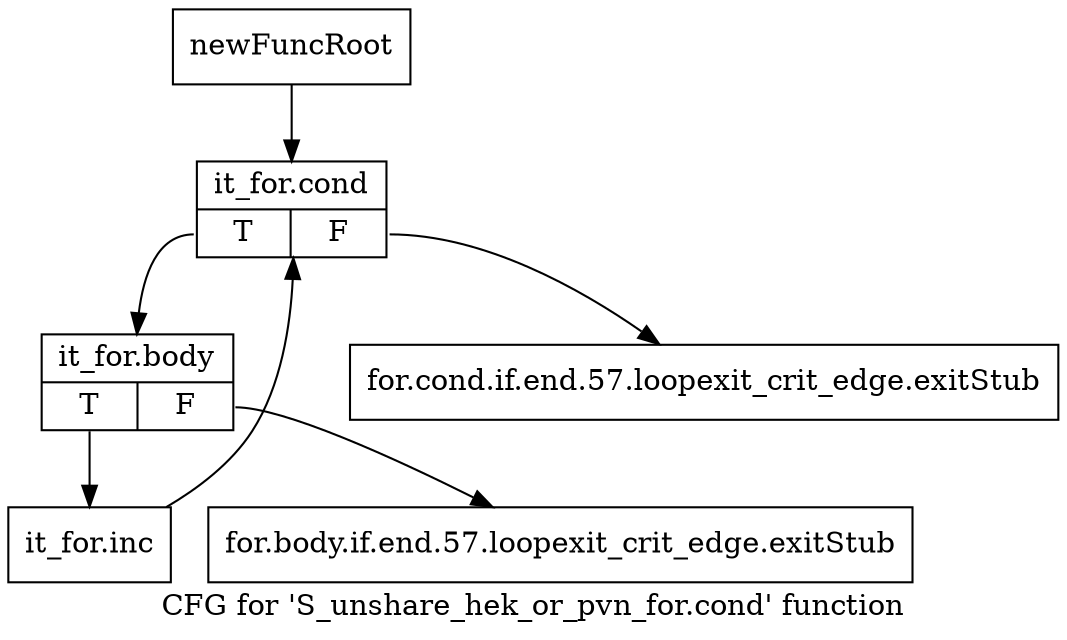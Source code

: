 digraph "CFG for 'S_unshare_hek_or_pvn_for.cond' function" {
	label="CFG for 'S_unshare_hek_or_pvn_for.cond' function";

	Node0x4ba67b0 [shape=record,label="{newFuncRoot}"];
	Node0x4ba67b0 -> Node0x4ba68a0;
	Node0x4ba6800 [shape=record,label="{for.cond.if.end.57.loopexit_crit_edge.exitStub}"];
	Node0x4ba6850 [shape=record,label="{for.body.if.end.57.loopexit_crit_edge.exitStub}"];
	Node0x4ba68a0 [shape=record,label="{it_for.cond|{<s0>T|<s1>F}}"];
	Node0x4ba68a0:s0 -> Node0x4ba68f0;
	Node0x4ba68a0:s1 -> Node0x4ba6800;
	Node0x4ba68f0 [shape=record,label="{it_for.body|{<s0>T|<s1>F}}"];
	Node0x4ba68f0:s0 -> Node0x4ba7210;
	Node0x4ba68f0:s1 -> Node0x4ba6850;
	Node0x4ba7210 [shape=record,label="{it_for.inc}"];
	Node0x4ba7210 -> Node0x4ba68a0;
}
